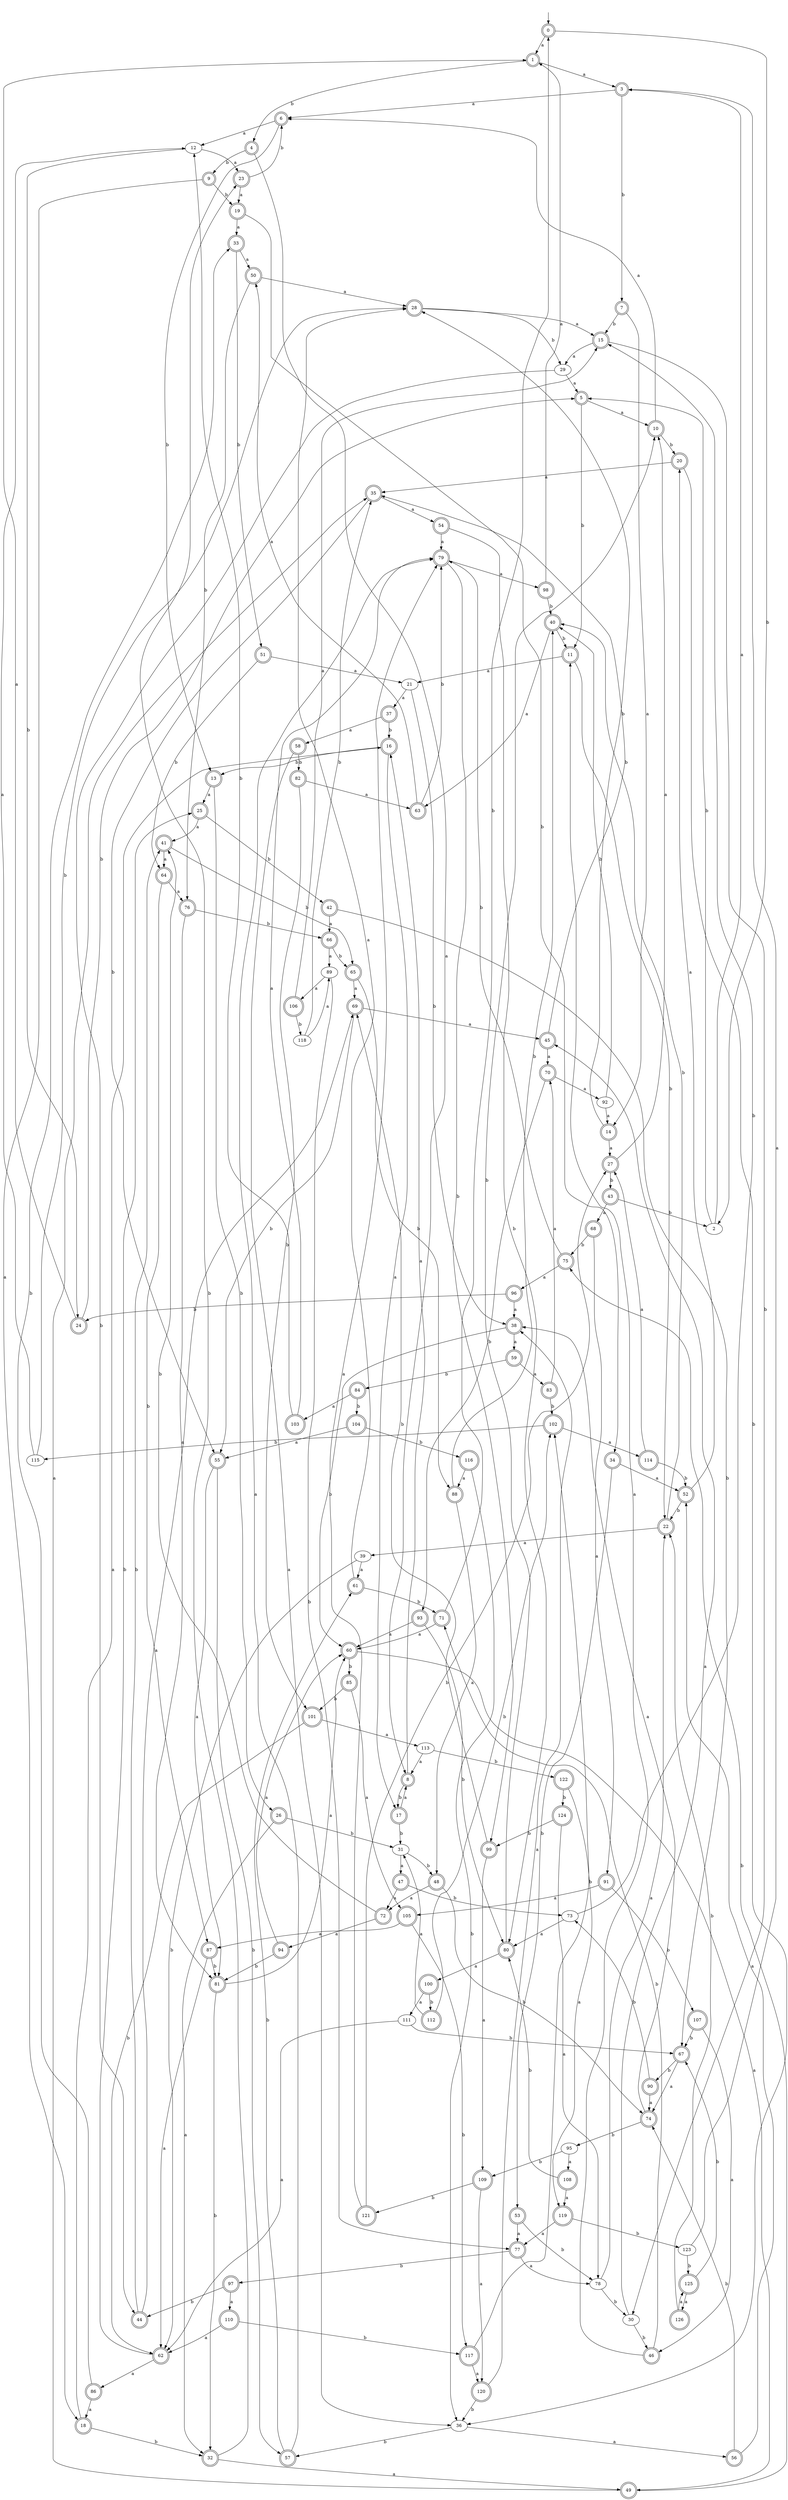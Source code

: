 digraph RandomDFA {
  __start0 [label="", shape=none];
  __start0 -> 0 [label=""];
  0 [shape=circle] [shape=doublecircle]
  0 -> 1 [label="a"]
  0 -> 2 [label="b"]
  1 [shape=doublecircle]
  1 -> 3 [label="a"]
  1 -> 4 [label="b"]
  2
  2 -> 3 [label="a"]
  2 -> 5 [label="b"]
  3 [shape=doublecircle]
  3 -> 6 [label="a"]
  3 -> 7 [label="b"]
  4 [shape=doublecircle]
  4 -> 8 [label="a"]
  4 -> 9 [label="b"]
  5 [shape=doublecircle]
  5 -> 10 [label="a"]
  5 -> 11 [label="b"]
  6 [shape=doublecircle]
  6 -> 12 [label="a"]
  6 -> 13 [label="b"]
  7 [shape=doublecircle]
  7 -> 14 [label="a"]
  7 -> 15 [label="b"]
  8 [shape=doublecircle]
  8 -> 16 [label="a"]
  8 -> 17 [label="b"]
  9 [shape=doublecircle]
  9 -> 18 [label="a"]
  9 -> 19 [label="b"]
  10 [shape=doublecircle]
  10 -> 6 [label="a"]
  10 -> 20 [label="b"]
  11 [shape=doublecircle]
  11 -> 21 [label="a"]
  11 -> 22 [label="b"]
  12
  12 -> 23 [label="a"]
  12 -> 24 [label="b"]
  13 [shape=doublecircle]
  13 -> 25 [label="a"]
  13 -> 26 [label="b"]
  14 [shape=doublecircle]
  14 -> 27 [label="a"]
  14 -> 28 [label="b"]
  15 [shape=doublecircle]
  15 -> 29 [label="a"]
  15 -> 30 [label="b"]
  16 [shape=doublecircle]
  16 -> 17 [label="a"]
  16 -> 13 [label="b"]
  17 [shape=doublecircle]
  17 -> 8 [label="a"]
  17 -> 31 [label="b"]
  18 [shape=doublecircle]
  18 -> 16 [label="a"]
  18 -> 32 [label="b"]
  19 [shape=doublecircle]
  19 -> 33 [label="a"]
  19 -> 34 [label="b"]
  20 [shape=doublecircle]
  20 -> 35 [label="a"]
  20 -> 36 [label="b"]
  21
  21 -> 37 [label="a"]
  21 -> 38 [label="b"]
  22 [shape=doublecircle]
  22 -> 39 [label="a"]
  22 -> 40 [label="b"]
  23 [shape=doublecircle]
  23 -> 19 [label="a"]
  23 -> 6 [label="b"]
  24 [shape=doublecircle]
  24 -> 1 [label="a"]
  24 -> 5 [label="b"]
  25 [shape=doublecircle]
  25 -> 41 [label="a"]
  25 -> 42 [label="b"]
  26 [shape=doublecircle]
  26 -> 32 [label="a"]
  26 -> 31 [label="b"]
  27 [shape=doublecircle]
  27 -> 10 [label="a"]
  27 -> 43 [label="b"]
  28 [shape=doublecircle]
  28 -> 15 [label="a"]
  28 -> 29 [label="b"]
  29
  29 -> 5 [label="a"]
  29 -> 44 [label="b"]
  30
  30 -> 45 [label="a"]
  30 -> 46 [label="b"]
  31
  31 -> 47 [label="a"]
  31 -> 48 [label="b"]
  32 [shape=doublecircle]
  32 -> 49 [label="a"]
  32 -> 23 [label="b"]
  33 [shape=doublecircle]
  33 -> 50 [label="a"]
  33 -> 51 [label="b"]
  34 [shape=doublecircle]
  34 -> 52 [label="a"]
  34 -> 53 [label="b"]
  35 [shape=doublecircle]
  35 -> 54 [label="a"]
  35 -> 55 [label="b"]
  36
  36 -> 56 [label="a"]
  36 -> 57 [label="b"]
  37 [shape=doublecircle]
  37 -> 58 [label="a"]
  37 -> 16 [label="b"]
  38 [shape=doublecircle]
  38 -> 59 [label="a"]
  38 -> 60 [label="b"]
  39
  39 -> 61 [label="a"]
  39 -> 62 [label="b"]
  40 [shape=doublecircle]
  40 -> 63 [label="a"]
  40 -> 11 [label="b"]
  41 [shape=doublecircle]
  41 -> 64 [label="a"]
  41 -> 65 [label="b"]
  42 [shape=doublecircle]
  42 -> 66 [label="a"]
  42 -> 67 [label="b"]
  43 [shape=doublecircle]
  43 -> 68 [label="a"]
  43 -> 2 [label="b"]
  44 [shape=doublecircle]
  44 -> 69 [label="a"]
  44 -> 41 [label="b"]
  45 [shape=doublecircle]
  45 -> 70 [label="a"]
  45 -> 35 [label="b"]
  46 [shape=doublecircle]
  46 -> 11 [label="a"]
  46 -> 71 [label="b"]
  47 [shape=doublecircle]
  47 -> 72 [label="a"]
  47 -> 73 [label="b"]
  48 [shape=doublecircle]
  48 -> 72 [label="a"]
  48 -> 74 [label="b"]
  49 [shape=doublecircle]
  49 -> 35 [label="a"]
  49 -> 75 [label="b"]
  50 [shape=doublecircle]
  50 -> 28 [label="a"]
  50 -> 76 [label="b"]
  51 [shape=doublecircle]
  51 -> 21 [label="a"]
  51 -> 64 [label="b"]
  52 [shape=doublecircle]
  52 -> 20 [label="a"]
  52 -> 22 [label="b"]
  53 [shape=doublecircle]
  53 -> 77 [label="a"]
  53 -> 78 [label="b"]
  54 [shape=doublecircle]
  54 -> 79 [label="a"]
  54 -> 80 [label="b"]
  55 [shape=doublecircle]
  55 -> 81 [label="a"]
  55 -> 57 [label="b"]
  56 [shape=doublecircle]
  56 -> 52 [label="a"]
  56 -> 74 [label="b"]
  57 [shape=doublecircle]
  57 -> 79 [label="a"]
  57 -> 61 [label="b"]
  58 [shape=doublecircle]
  58 -> 36 [label="a"]
  58 -> 82 [label="b"]
  59 [shape=doublecircle]
  59 -> 83 [label="a"]
  59 -> 84 [label="b"]
  60 [shape=doublecircle]
  60 -> 49 [label="a"]
  60 -> 85 [label="b"]
  61 [shape=doublecircle]
  61 -> 28 [label="a"]
  61 -> 71 [label="b"]
  62 [shape=doublecircle]
  62 -> 86 [label="a"]
  62 -> 25 [label="b"]
  63 [shape=doublecircle]
  63 -> 50 [label="a"]
  63 -> 79 [label="b"]
  64 [shape=doublecircle]
  64 -> 76 [label="a"]
  64 -> 87 [label="b"]
  65 [shape=doublecircle]
  65 -> 69 [label="a"]
  65 -> 88 [label="b"]
  66 [shape=doublecircle]
  66 -> 89 [label="a"]
  66 -> 65 [label="b"]
  67 [shape=doublecircle]
  67 -> 74 [label="a"]
  67 -> 90 [label="b"]
  68 [shape=doublecircle]
  68 -> 91 [label="a"]
  68 -> 75 [label="b"]
  69 [shape=doublecircle]
  69 -> 45 [label="a"]
  69 -> 55 [label="b"]
  70 [shape=doublecircle]
  70 -> 92 [label="a"]
  70 -> 93 [label="b"]
  71 [shape=doublecircle]
  71 -> 60 [label="a"]
  71 -> 0 [label="b"]
  72 [shape=doublecircle]
  72 -> 94 [label="a"]
  72 -> 41 [label="b"]
  73
  73 -> 80 [label="a"]
  73 -> 15 [label="b"]
  74 [shape=doublecircle]
  74 -> 38 [label="a"]
  74 -> 95 [label="b"]
  75 [shape=doublecircle]
  75 -> 96 [label="a"]
  75 -> 79 [label="b"]
  76 [shape=doublecircle]
  76 -> 81 [label="a"]
  76 -> 66 [label="b"]
  77 [shape=doublecircle]
  77 -> 78 [label="a"]
  77 -> 97 [label="b"]
  78
  78 -> 22 [label="a"]
  78 -> 30 [label="b"]
  79 [shape=doublecircle]
  79 -> 98 [label="a"]
  79 -> 99 [label="b"]
  80 [shape=doublecircle]
  80 -> 100 [label="a"]
  80 -> 10 [label="b"]
  81 [shape=doublecircle]
  81 -> 60 [label="a"]
  81 -> 32 [label="b"]
  82 [shape=doublecircle]
  82 -> 63 [label="a"]
  82 -> 101 [label="b"]
  83 [shape=doublecircle]
  83 -> 70 [label="a"]
  83 -> 102 [label="b"]
  84 [shape=doublecircle]
  84 -> 103 [label="a"]
  84 -> 104 [label="b"]
  85 [shape=doublecircle]
  85 -> 105 [label="a"]
  85 -> 101 [label="b"]
  86 [shape=doublecircle]
  86 -> 18 [label="a"]
  86 -> 33 [label="b"]
  87 [shape=doublecircle]
  87 -> 62 [label="a"]
  87 -> 81 [label="b"]
  88 [shape=doublecircle]
  88 -> 48 [label="a"]
  88 -> 40 [label="b"]
  89
  89 -> 106 [label="a"]
  89 -> 77 [label="b"]
  90 [shape=doublecircle]
  90 -> 74 [label="a"]
  90 -> 73 [label="b"]
  91 [shape=doublecircle]
  91 -> 105 [label="a"]
  91 -> 107 [label="b"]
  92
  92 -> 14 [label="a"]
  92 -> 40 [label="b"]
  93 [shape=doublecircle]
  93 -> 60 [label="a"]
  93 -> 80 [label="b"]
  94 [shape=doublecircle]
  94 -> 60 [label="a"]
  94 -> 81 [label="b"]
  95
  95 -> 108 [label="a"]
  95 -> 109 [label="b"]
  96 [shape=doublecircle]
  96 -> 38 [label="a"]
  96 -> 24 [label="b"]
  97 [shape=doublecircle]
  97 -> 110 [label="a"]
  97 -> 44 [label="b"]
  98 [shape=doublecircle]
  98 -> 1 [label="a"]
  98 -> 40 [label="b"]
  99 [shape=doublecircle]
  99 -> 109 [label="a"]
  99 -> 69 [label="b"]
  100 [shape=doublecircle]
  100 -> 111 [label="a"]
  100 -> 112 [label="b"]
  101 [shape=doublecircle]
  101 -> 113 [label="a"]
  101 -> 62 [label="b"]
  102 [shape=doublecircle]
  102 -> 114 [label="a"]
  102 -> 115 [label="b"]
  103 [shape=doublecircle]
  103 -> 79 [label="a"]
  103 -> 12 [label="b"]
  104 [shape=doublecircle]
  104 -> 55 [label="a"]
  104 -> 116 [label="b"]
  105 [shape=doublecircle]
  105 -> 87 [label="a"]
  105 -> 117 [label="b"]
  106 [shape=doublecircle]
  106 -> 15 [label="a"]
  106 -> 118 [label="b"]
  107 [shape=doublecircle]
  107 -> 46 [label="a"]
  107 -> 67 [label="b"]
  108 [shape=doublecircle]
  108 -> 119 [label="a"]
  108 -> 80 [label="b"]
  109 [shape=doublecircle]
  109 -> 120 [label="a"]
  109 -> 121 [label="b"]
  110 [shape=doublecircle]
  110 -> 62 [label="a"]
  110 -> 117 [label="b"]
  111
  111 -> 62 [label="a"]
  111 -> 67 [label="b"]
  112 [shape=doublecircle]
  112 -> 31 [label="a"]
  112 -> 102 [label="b"]
  113
  113 -> 8 [label="a"]
  113 -> 122 [label="b"]
  114 [shape=doublecircle]
  114 -> 27 [label="a"]
  114 -> 52 [label="b"]
  115
  115 -> 12 [label="a"]
  115 -> 28 [label="b"]
  116 [shape=doublecircle]
  116 -> 88 [label="a"]
  116 -> 36 [label="b"]
  117 [shape=doublecircle]
  117 -> 120 [label="a"]
  117 -> 102 [label="b"]
  118
  118 -> 89 [label="a"]
  118 -> 35 [label="b"]
  119 [shape=doublecircle]
  119 -> 77 [label="a"]
  119 -> 123 [label="b"]
  120 [shape=doublecircle]
  120 -> 38 [label="a"]
  120 -> 36 [label="b"]
  121 [shape=doublecircle]
  121 -> 79 [label="a"]
  121 -> 27 [label="b"]
  122 [shape=doublecircle]
  122 -> 119 [label="a"]
  122 -> 124 [label="b"]
  123
  123 -> 3 [label="a"]
  123 -> 125 [label="b"]
  124 [shape=doublecircle]
  124 -> 78 [label="a"]
  124 -> 99 [label="b"]
  125 [shape=doublecircle]
  125 -> 126 [label="a"]
  125 -> 67 [label="b"]
  126 [shape=doublecircle]
  126 -> 125 [label="a"]
  126 -> 22 [label="b"]
}
